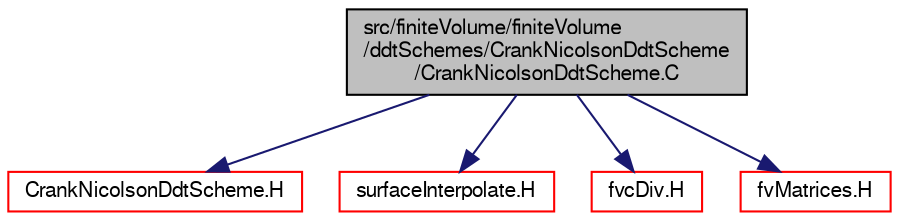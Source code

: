 digraph "src/finiteVolume/finiteVolume/ddtSchemes/CrankNicolsonDdtScheme/CrankNicolsonDdtScheme.C"
{
  bgcolor="transparent";
  edge [fontname="FreeSans",fontsize="10",labelfontname="FreeSans",labelfontsize="10"];
  node [fontname="FreeSans",fontsize="10",shape=record];
  Node0 [label="src/finiteVolume/finiteVolume\l/ddtSchemes/CrankNicolsonDdtScheme\l/CrankNicolsonDdtScheme.C",height=0.2,width=0.4,color="black", fillcolor="grey75", style="filled", fontcolor="black"];
  Node0 -> Node1 [color="midnightblue",fontsize="10",style="solid",fontname="FreeSans"];
  Node1 [label="CrankNicolsonDdtScheme.H",height=0.2,width=0.4,color="red",URL="$a02849.html"];
  Node0 -> Node122 [color="midnightblue",fontsize="10",style="solid",fontname="FreeSans"];
  Node122 [label="surfaceInterpolate.H",height=0.2,width=0.4,color="red",URL="$a04307.html",tooltip="Surface Interpolation. "];
  Node0 -> Node126 [color="midnightblue",fontsize="10",style="solid",fontname="FreeSans"];
  Node126 [label="fvcDiv.H",height=0.2,width=0.4,color="red",URL="$a02966.html",tooltip="Calculate the divergence of the given field. "];
  Node0 -> Node127 [color="midnightblue",fontsize="10",style="solid",fontname="FreeSans"];
  Node127 [label="fvMatrices.H",height=0.2,width=0.4,color="red",URL="$a03272.html",tooltip="A special matrix type and solver, designed for finite volume solutions of scalar equations. "];
}
